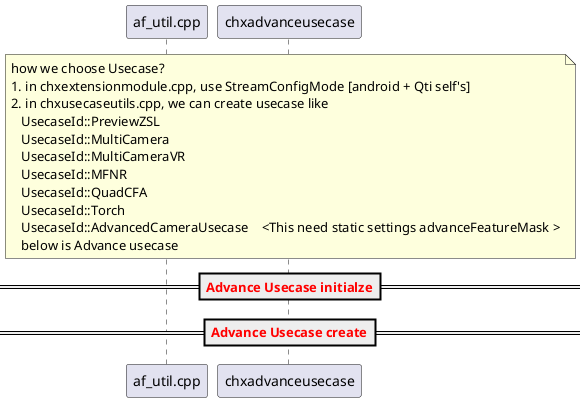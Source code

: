 @startuml
participant af_util.cpp as af_util

note over chxadvanceusecase
  how we choose Usecase?
  1. in chxextensionmodule.cpp, use StreamConfigMode [android + Qti self's]
  2. in chxusecaseutils.cpp, we can create usecase like
     UsecaseId::PreviewZSL
     UsecaseId::MultiCamera
     UsecaseId::MultiCameraVR
     UsecaseId::MFNR
     UsecaseId::QuadCFA
     UsecaseId::Torch
     UsecaseId::AdvancedCameraUsecase    <This need static settings advanceFeatureMask >
     below is Advance usecase
end note

==<color:red><b>Advance Usecase initialze</b></color>==

==<color:red><b>Advance Usecase create</b></color>==

@enduml
